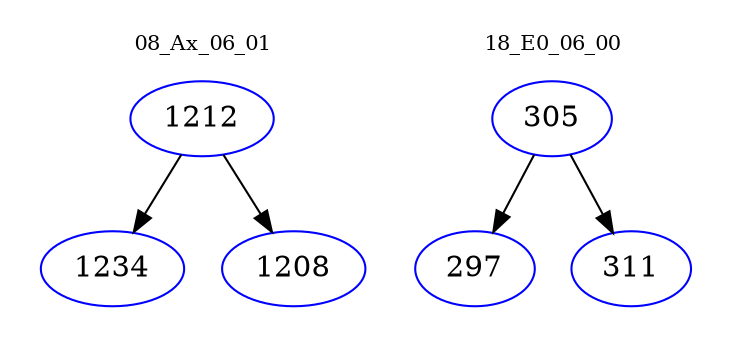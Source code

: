 digraph{
subgraph cluster_0 {
color = white
label = "08_Ax_06_01";
fontsize=10;
T0_1212 [label="1212", color="blue"]
T0_1212 -> T0_1234 [color="black"]
T0_1234 [label="1234", color="blue"]
T0_1212 -> T0_1208 [color="black"]
T0_1208 [label="1208", color="blue"]
}
subgraph cluster_1 {
color = white
label = "18_E0_06_00";
fontsize=10;
T1_305 [label="305", color="blue"]
T1_305 -> T1_297 [color="black"]
T1_297 [label="297", color="blue"]
T1_305 -> T1_311 [color="black"]
T1_311 [label="311", color="blue"]
}
}
